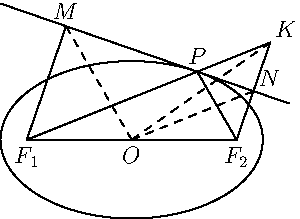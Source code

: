 
import graph;
import geometry;

size(150);

real a = 5, b = 3, c = 4;

pair O = (0, 0);
label("$O$", O, S);

pair F1 = ((-1)* c, 0), F2 = (c, 0);
label("$F_1$", F1, S);
label("$F_2$", F2, S);
draw(F1 -- F2);

real theta = pi / 3;
pair P = (a * cos(theta), b * sin(theta));
label("$P$", P, N);

ellipse ee = ellipse(F1, F2, P);
draw(ee);

line mn = line(P.x/(a^2), P.y/(b^2), -1);

line f1m = perpendicular(F1, mn);
line f2n = perpendicular(F2, mn);

pair M = locate(intersectionpoint(mn, f1m));
pair N = locate(intersectionpoint(mn, f2n));
label("$M$", M, (0,1));
label("$N$", N, NE);
//draw(M -- N);

real fmn(real x) {
  return b^2 * (1- (P.x * x)/(a^2)) / P.y;
}

path pmn = graph(fmn, -5, 6);

draw(pmn); 

draw(F1 -- M);
draw(F2 -- N);

pair K = reflect(M, N) * F2;
label("$K$", K, NE);

draw(F1 -- K);
draw(K -- N);

draw(P -- F2);

draw(O -- M, dashed);
draw(O -- N, dashed);
draw(O -- K, dashed);
